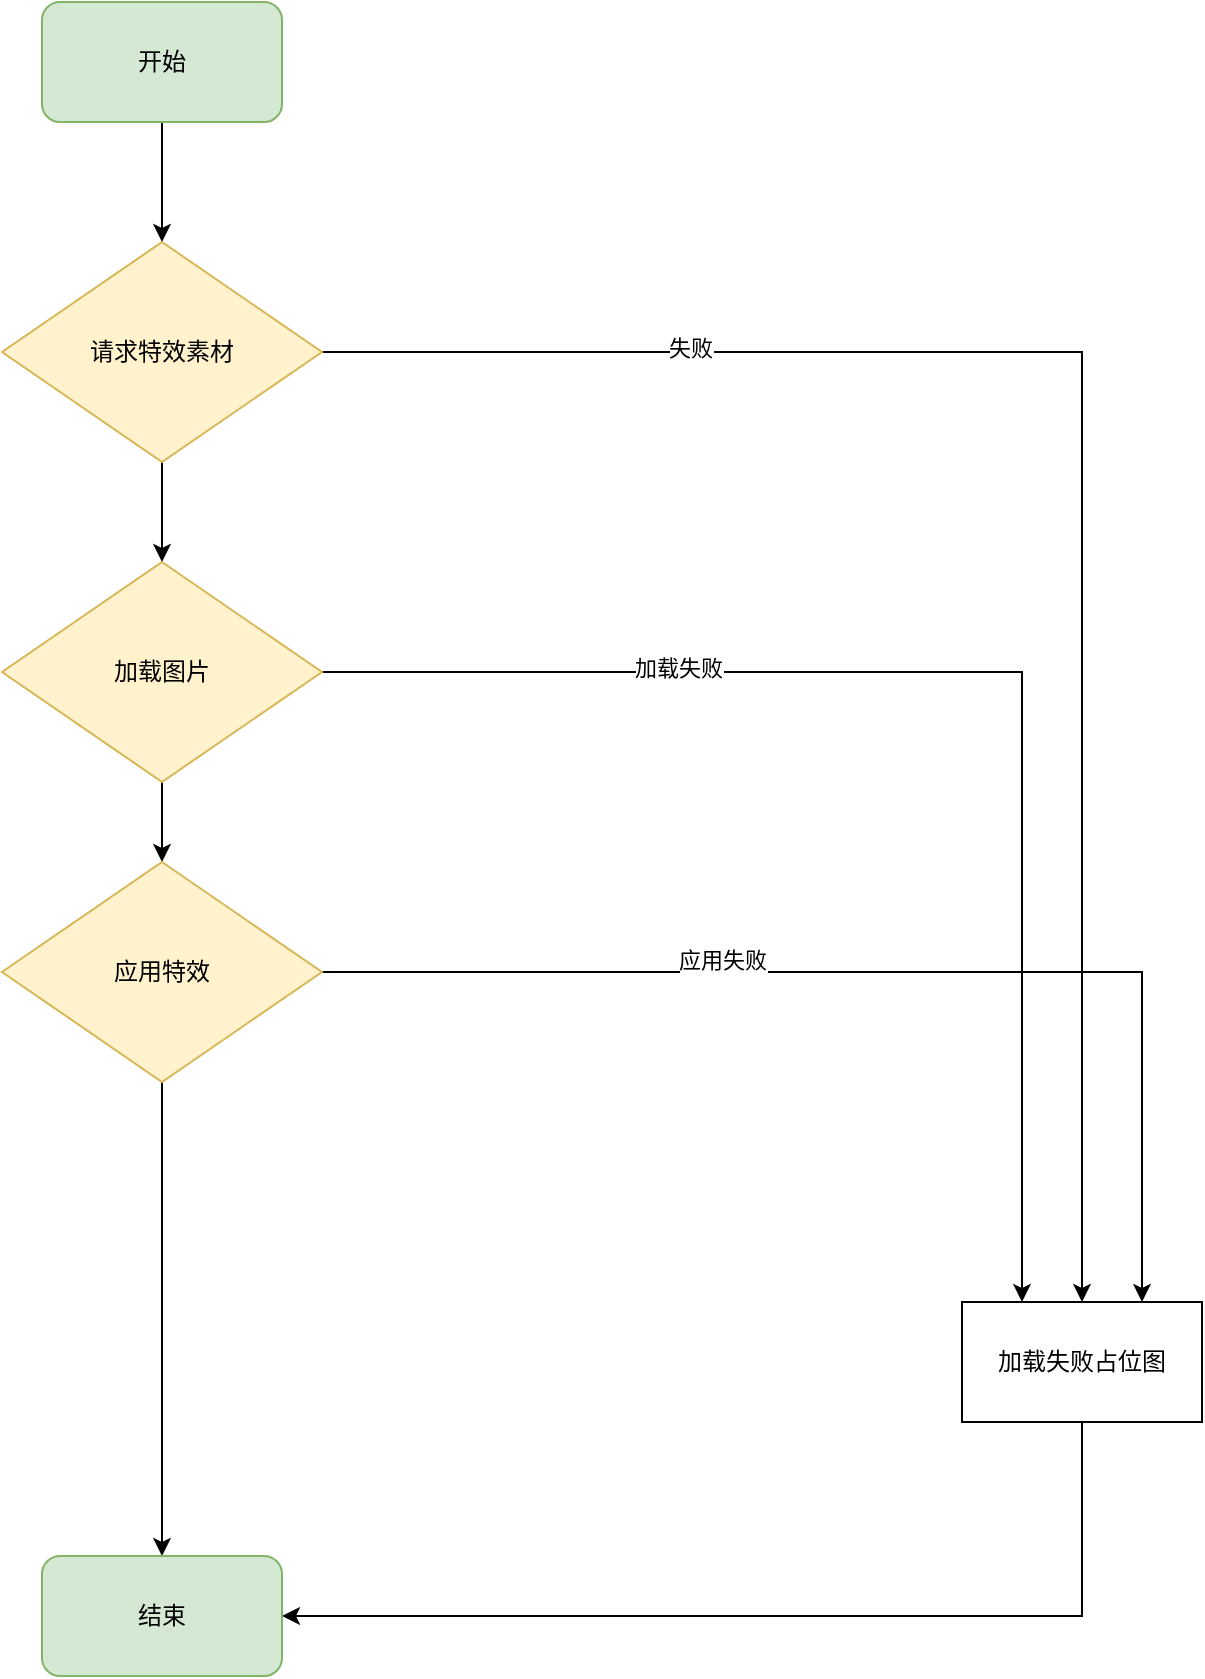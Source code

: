 <mxfile version="22.1.21" type="github">
  <diagram name="第 1 页" id="teJ61qqKg5QlKDWROhBg">
    <mxGraphModel dx="1953" dy="1013" grid="1" gridSize="10" guides="1" tooltips="1" connect="1" arrows="1" fold="1" page="1" pageScale="1" pageWidth="1169" pageHeight="827" math="0" shadow="0">
      <root>
        <mxCell id="0" />
        <mxCell id="1" parent="0" />
        <mxCell id="VKNKRLqQ26s4GlRzQdL_-8" style="edgeStyle=orthogonalEdgeStyle;rounded=0;orthogonalLoop=1;jettySize=auto;html=1;exitX=0.5;exitY=1;exitDx=0;exitDy=0;entryX=0.5;entryY=0;entryDx=0;entryDy=0;" edge="1" parent="1" source="VKNKRLqQ26s4GlRzQdL_-1" target="VKNKRLqQ26s4GlRzQdL_-7">
          <mxGeometry relative="1" as="geometry" />
        </mxCell>
        <mxCell id="VKNKRLqQ26s4GlRzQdL_-1" value="开始" style="rounded=1;whiteSpace=wrap;html=1;fillColor=#d5e8d4;strokeColor=#82b366;" vertex="1" parent="1">
          <mxGeometry x="140" y="50" width="120" height="60" as="geometry" />
        </mxCell>
        <mxCell id="VKNKRLqQ26s4GlRzQdL_-10" style="edgeStyle=orthogonalEdgeStyle;rounded=0;orthogonalLoop=1;jettySize=auto;html=1;exitX=1;exitY=0.5;exitDx=0;exitDy=0;entryX=0.5;entryY=0;entryDx=0;entryDy=0;" edge="1" parent="1" source="VKNKRLqQ26s4GlRzQdL_-7" target="VKNKRLqQ26s4GlRzQdL_-9">
          <mxGeometry relative="1" as="geometry" />
        </mxCell>
        <mxCell id="VKNKRLqQ26s4GlRzQdL_-11" value="失败" style="edgeLabel;html=1;align=center;verticalAlign=middle;resizable=0;points=[];" vertex="1" connectable="0" parent="VKNKRLqQ26s4GlRzQdL_-10">
          <mxGeometry x="-0.57" y="2" relative="1" as="geometry">
            <mxPoint as="offset" />
          </mxGeometry>
        </mxCell>
        <mxCell id="VKNKRLqQ26s4GlRzQdL_-15" style="edgeStyle=orthogonalEdgeStyle;rounded=0;orthogonalLoop=1;jettySize=auto;html=1;exitX=0.5;exitY=1;exitDx=0;exitDy=0;entryX=0.5;entryY=0;entryDx=0;entryDy=0;" edge="1" parent="1" source="VKNKRLqQ26s4GlRzQdL_-7" target="VKNKRLqQ26s4GlRzQdL_-12">
          <mxGeometry relative="1" as="geometry" />
        </mxCell>
        <mxCell id="VKNKRLqQ26s4GlRzQdL_-7" value="请求特效素材" style="rhombus;whiteSpace=wrap;html=1;fillColor=#fff2cc;strokeColor=#d6b656;" vertex="1" parent="1">
          <mxGeometry x="120" y="170" width="160" height="110" as="geometry" />
        </mxCell>
        <mxCell id="VKNKRLqQ26s4GlRzQdL_-22" style="edgeStyle=orthogonalEdgeStyle;rounded=0;orthogonalLoop=1;jettySize=auto;html=1;exitX=0.5;exitY=1;exitDx=0;exitDy=0;entryX=1;entryY=0.5;entryDx=0;entryDy=0;" edge="1" parent="1" source="VKNKRLqQ26s4GlRzQdL_-9" target="VKNKRLqQ26s4GlRzQdL_-20">
          <mxGeometry relative="1" as="geometry" />
        </mxCell>
        <mxCell id="VKNKRLqQ26s4GlRzQdL_-9" value="加载失败占位图" style="rounded=0;whiteSpace=wrap;html=1;" vertex="1" parent="1">
          <mxGeometry x="600" y="700" width="120" height="60" as="geometry" />
        </mxCell>
        <mxCell id="VKNKRLqQ26s4GlRzQdL_-13" style="edgeStyle=orthogonalEdgeStyle;rounded=0;orthogonalLoop=1;jettySize=auto;html=1;exitX=1;exitY=0.5;exitDx=0;exitDy=0;entryX=0.25;entryY=0;entryDx=0;entryDy=0;" edge="1" parent="1" source="VKNKRLqQ26s4GlRzQdL_-12" target="VKNKRLqQ26s4GlRzQdL_-9">
          <mxGeometry relative="1" as="geometry" />
        </mxCell>
        <mxCell id="VKNKRLqQ26s4GlRzQdL_-14" value="加载失败" style="edgeLabel;html=1;align=center;verticalAlign=middle;resizable=0;points=[];" vertex="1" connectable="0" parent="VKNKRLqQ26s4GlRzQdL_-13">
          <mxGeometry x="-0.465" y="2" relative="1" as="geometry">
            <mxPoint as="offset" />
          </mxGeometry>
        </mxCell>
        <mxCell id="VKNKRLqQ26s4GlRzQdL_-19" style="edgeStyle=orthogonalEdgeStyle;rounded=0;orthogonalLoop=1;jettySize=auto;html=1;exitX=0.5;exitY=1;exitDx=0;exitDy=0;entryX=0.5;entryY=0;entryDx=0;entryDy=0;" edge="1" parent="1" source="VKNKRLqQ26s4GlRzQdL_-12" target="VKNKRLqQ26s4GlRzQdL_-16">
          <mxGeometry relative="1" as="geometry" />
        </mxCell>
        <mxCell id="VKNKRLqQ26s4GlRzQdL_-12" value="加载图片" style="rhombus;whiteSpace=wrap;html=1;fillColor=#fff2cc;strokeColor=#d6b656;" vertex="1" parent="1">
          <mxGeometry x="120" y="330" width="160" height="110" as="geometry" />
        </mxCell>
        <mxCell id="VKNKRLqQ26s4GlRzQdL_-17" style="edgeStyle=orthogonalEdgeStyle;rounded=0;orthogonalLoop=1;jettySize=auto;html=1;exitX=1;exitY=0.5;exitDx=0;exitDy=0;entryX=0.75;entryY=0;entryDx=0;entryDy=0;" edge="1" parent="1" source="VKNKRLqQ26s4GlRzQdL_-16" target="VKNKRLqQ26s4GlRzQdL_-9">
          <mxGeometry relative="1" as="geometry" />
        </mxCell>
        <mxCell id="VKNKRLqQ26s4GlRzQdL_-18" value="应用失败" style="edgeLabel;html=1;align=center;verticalAlign=middle;resizable=0;points=[];" vertex="1" connectable="0" parent="VKNKRLqQ26s4GlRzQdL_-17">
          <mxGeometry x="-0.304" y="6" relative="1" as="geometry">
            <mxPoint as="offset" />
          </mxGeometry>
        </mxCell>
        <mxCell id="VKNKRLqQ26s4GlRzQdL_-21" style="edgeStyle=orthogonalEdgeStyle;rounded=0;orthogonalLoop=1;jettySize=auto;html=1;exitX=0.5;exitY=1;exitDx=0;exitDy=0;" edge="1" parent="1" source="VKNKRLqQ26s4GlRzQdL_-16" target="VKNKRLqQ26s4GlRzQdL_-20">
          <mxGeometry relative="1" as="geometry" />
        </mxCell>
        <mxCell id="VKNKRLqQ26s4GlRzQdL_-16" value="应用特效" style="rhombus;whiteSpace=wrap;html=1;fillColor=#fff2cc;strokeColor=#d6b656;" vertex="1" parent="1">
          <mxGeometry x="120" y="480" width="160" height="110" as="geometry" />
        </mxCell>
        <mxCell id="VKNKRLqQ26s4GlRzQdL_-20" value="结束" style="rounded=1;whiteSpace=wrap;html=1;fillColor=#d5e8d4;strokeColor=#82b366;" vertex="1" parent="1">
          <mxGeometry x="140" y="827" width="120" height="60" as="geometry" />
        </mxCell>
      </root>
    </mxGraphModel>
  </diagram>
</mxfile>
